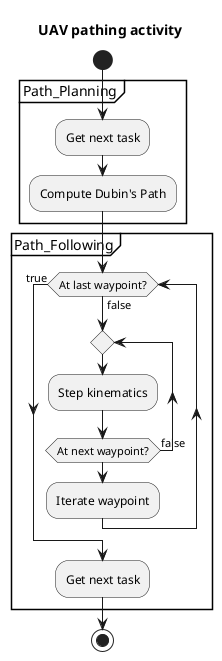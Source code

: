 @startuml

title UAV pathing activity

start
partition Path_Planning {
:Get next task;
:Compute Dubin's Path;
}

partition Path_Following {

while (At last waypoint?) is (false)
  repeat
    :Step kinematics;
  repeat while(At next waypoint?) is (false)
  :Iterate waypoint;
endwhile (true)
:Get next task;

}

stop


@enduml
